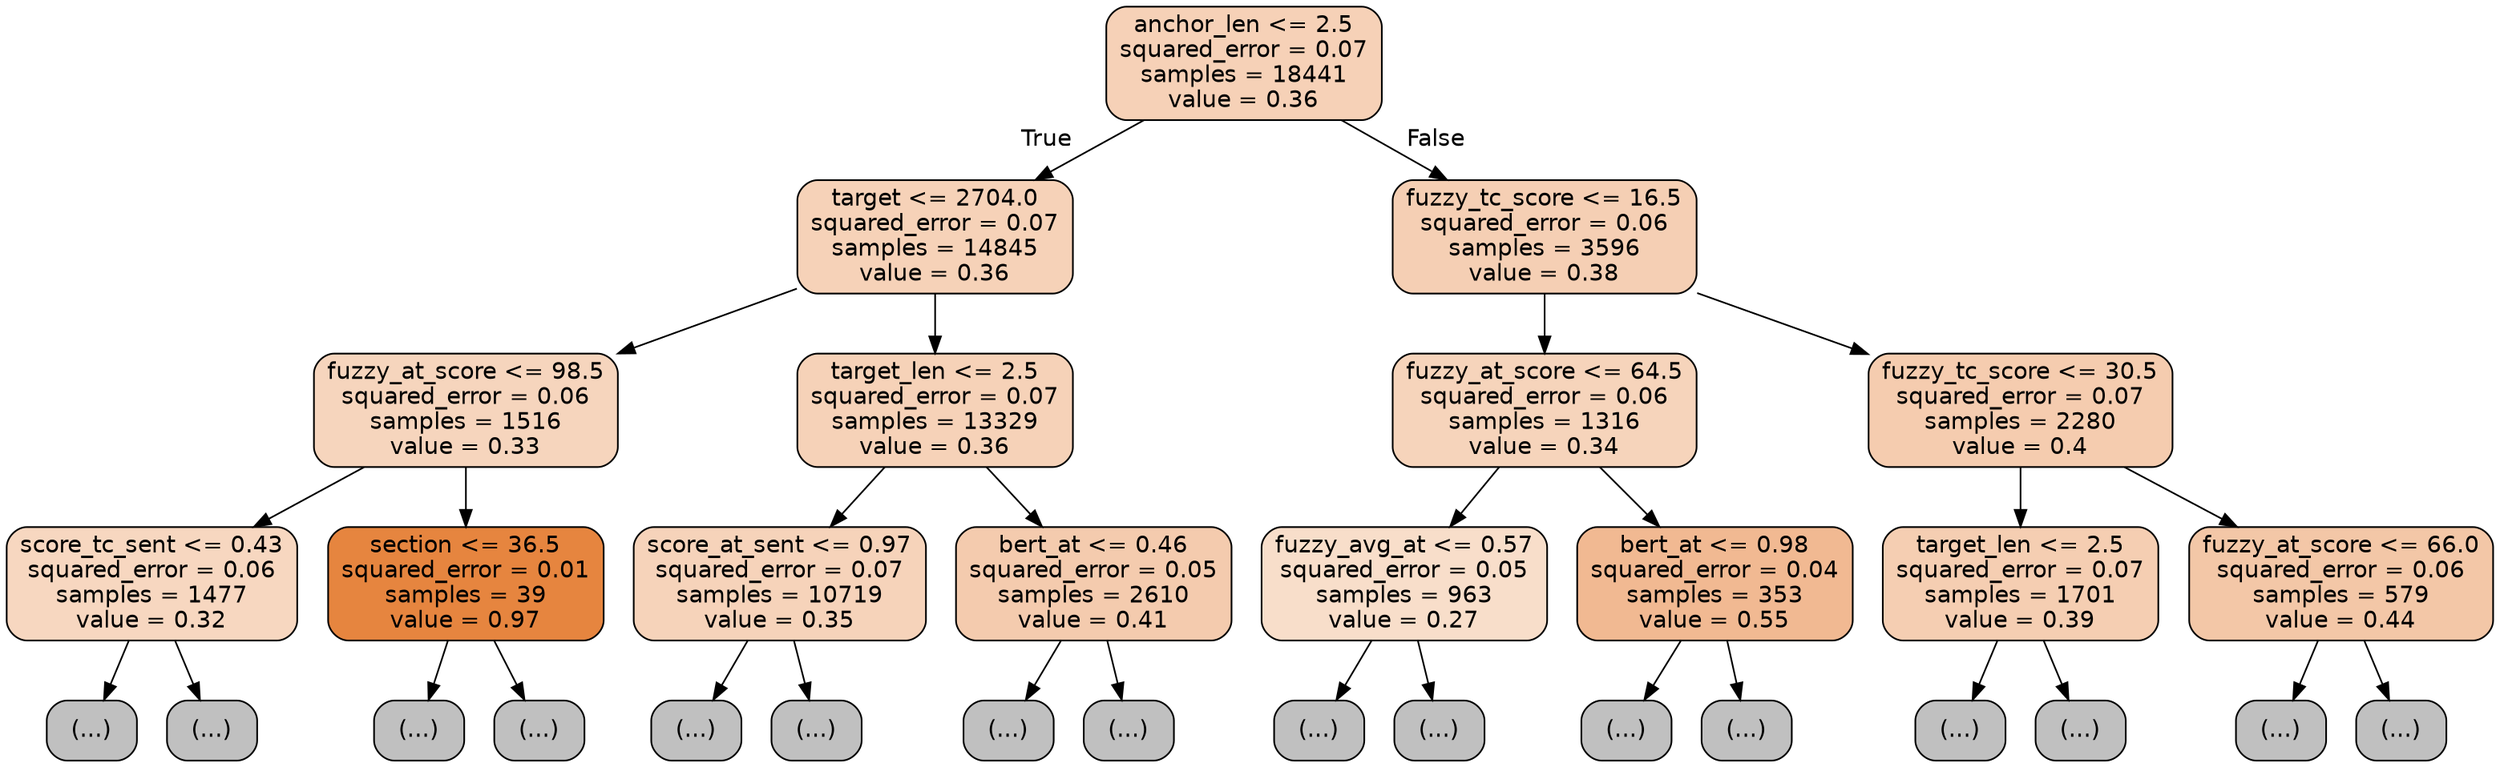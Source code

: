digraph Tree {
node [shape=box, style="filled, rounded", color="black", fontname="helvetica"] ;
edge [fontname="helvetica"] ;
0 [label="anchor_len <= 2.5\nsquared_error = 0.07\nsamples = 18441\nvalue = 0.36", fillcolor="#f6d1b7"] ;
1 [label="target <= 2704.0\nsquared_error = 0.07\nsamples = 14845\nvalue = 0.36", fillcolor="#f6d2b8"] ;
0 -> 1 [labeldistance=2.5, labelangle=45, headlabel="True"] ;
2 [label="fuzzy_at_score <= 98.5\nsquared_error = 0.06\nsamples = 1516\nvalue = 0.33", fillcolor="#f6d5bd"] ;
1 -> 2 ;
3 [label="score_tc_sent <= 0.43\nsquared_error = 0.06\nsamples = 1477\nvalue = 0.32", fillcolor="#f7d7c0"] ;
2 -> 3 ;
4 [label="(...)", fillcolor="#C0C0C0"] ;
3 -> 4 ;
89 [label="(...)", fillcolor="#C0C0C0"] ;
3 -> 89 ;
130 [label="section <= 36.5\nsquared_error = 0.01\nsamples = 39\nvalue = 0.97", fillcolor="#e6853f"] ;
2 -> 130 ;
131 [label="(...)", fillcolor="#C0C0C0"] ;
130 -> 131 ;
132 [label="(...)", fillcolor="#C0C0C0"] ;
130 -> 132 ;
139 [label="target_len <= 2.5\nsquared_error = 0.07\nsamples = 13329\nvalue = 0.36", fillcolor="#f6d2b8"] ;
1 -> 139 ;
140 [label="score_at_sent <= 0.97\nsquared_error = 0.07\nsamples = 10719\nvalue = 0.35", fillcolor="#f6d3ba"] ;
139 -> 140 ;
141 [label="(...)", fillcolor="#C0C0C0"] ;
140 -> 141 ;
238 [label="(...)", fillcolor="#C0C0C0"] ;
140 -> 238 ;
327 [label="bert_at <= 0.46\nsquared_error = 0.05\nsamples = 2610\nvalue = 0.41", fillcolor="#f4cbae"] ;
139 -> 327 ;
328 [label="(...)", fillcolor="#C0C0C0"] ;
327 -> 328 ;
415 [label="(...)", fillcolor="#C0C0C0"] ;
327 -> 415 ;
490 [label="fuzzy_tc_score <= 16.5\nsquared_error = 0.06\nsamples = 3596\nvalue = 0.38", fillcolor="#f5cfb4"] ;
0 -> 490 [labeldistance=2.5, labelangle=-45, headlabel="False"] ;
491 [label="fuzzy_at_score <= 64.5\nsquared_error = 0.06\nsamples = 1316\nvalue = 0.34", fillcolor="#f6d4bb"] ;
490 -> 491 ;
492 [label="fuzzy_avg_at <= 0.57\nsquared_error = 0.05\nsamples = 963\nvalue = 0.27", fillcolor="#f8deca"] ;
491 -> 492 ;
493 [label="(...)", fillcolor="#C0C0C0"] ;
492 -> 493 ;
550 [label="(...)", fillcolor="#C0C0C0"] ;
492 -> 550 ;
597 [label="bert_at <= 0.98\nsquared_error = 0.04\nsamples = 353\nvalue = 0.55", fillcolor="#f1b992"] ;
491 -> 597 ;
598 [label="(...)", fillcolor="#C0C0C0"] ;
597 -> 598 ;
657 [label="(...)", fillcolor="#C0C0C0"] ;
597 -> 657 ;
660 [label="fuzzy_tc_score <= 30.5\nsquared_error = 0.07\nsamples = 2280\nvalue = 0.4", fillcolor="#f5ccaf"] ;
490 -> 660 ;
661 [label="target_len <= 2.5\nsquared_error = 0.07\nsamples = 1701\nvalue = 0.39", fillcolor="#f5ceb2"] ;
660 -> 661 ;
662 [label="(...)", fillcolor="#C0C0C0"] ;
661 -> 662 ;
731 [label="(...)", fillcolor="#C0C0C0"] ;
661 -> 731 ;
808 [label="fuzzy_at_score <= 66.0\nsquared_error = 0.06\nsamples = 579\nvalue = 0.44", fillcolor="#f3c7a7"] ;
660 -> 808 ;
809 [label="(...)", fillcolor="#C0C0C0"] ;
808 -> 809 ;
864 [label="(...)", fillcolor="#C0C0C0"] ;
808 -> 864 ;
}